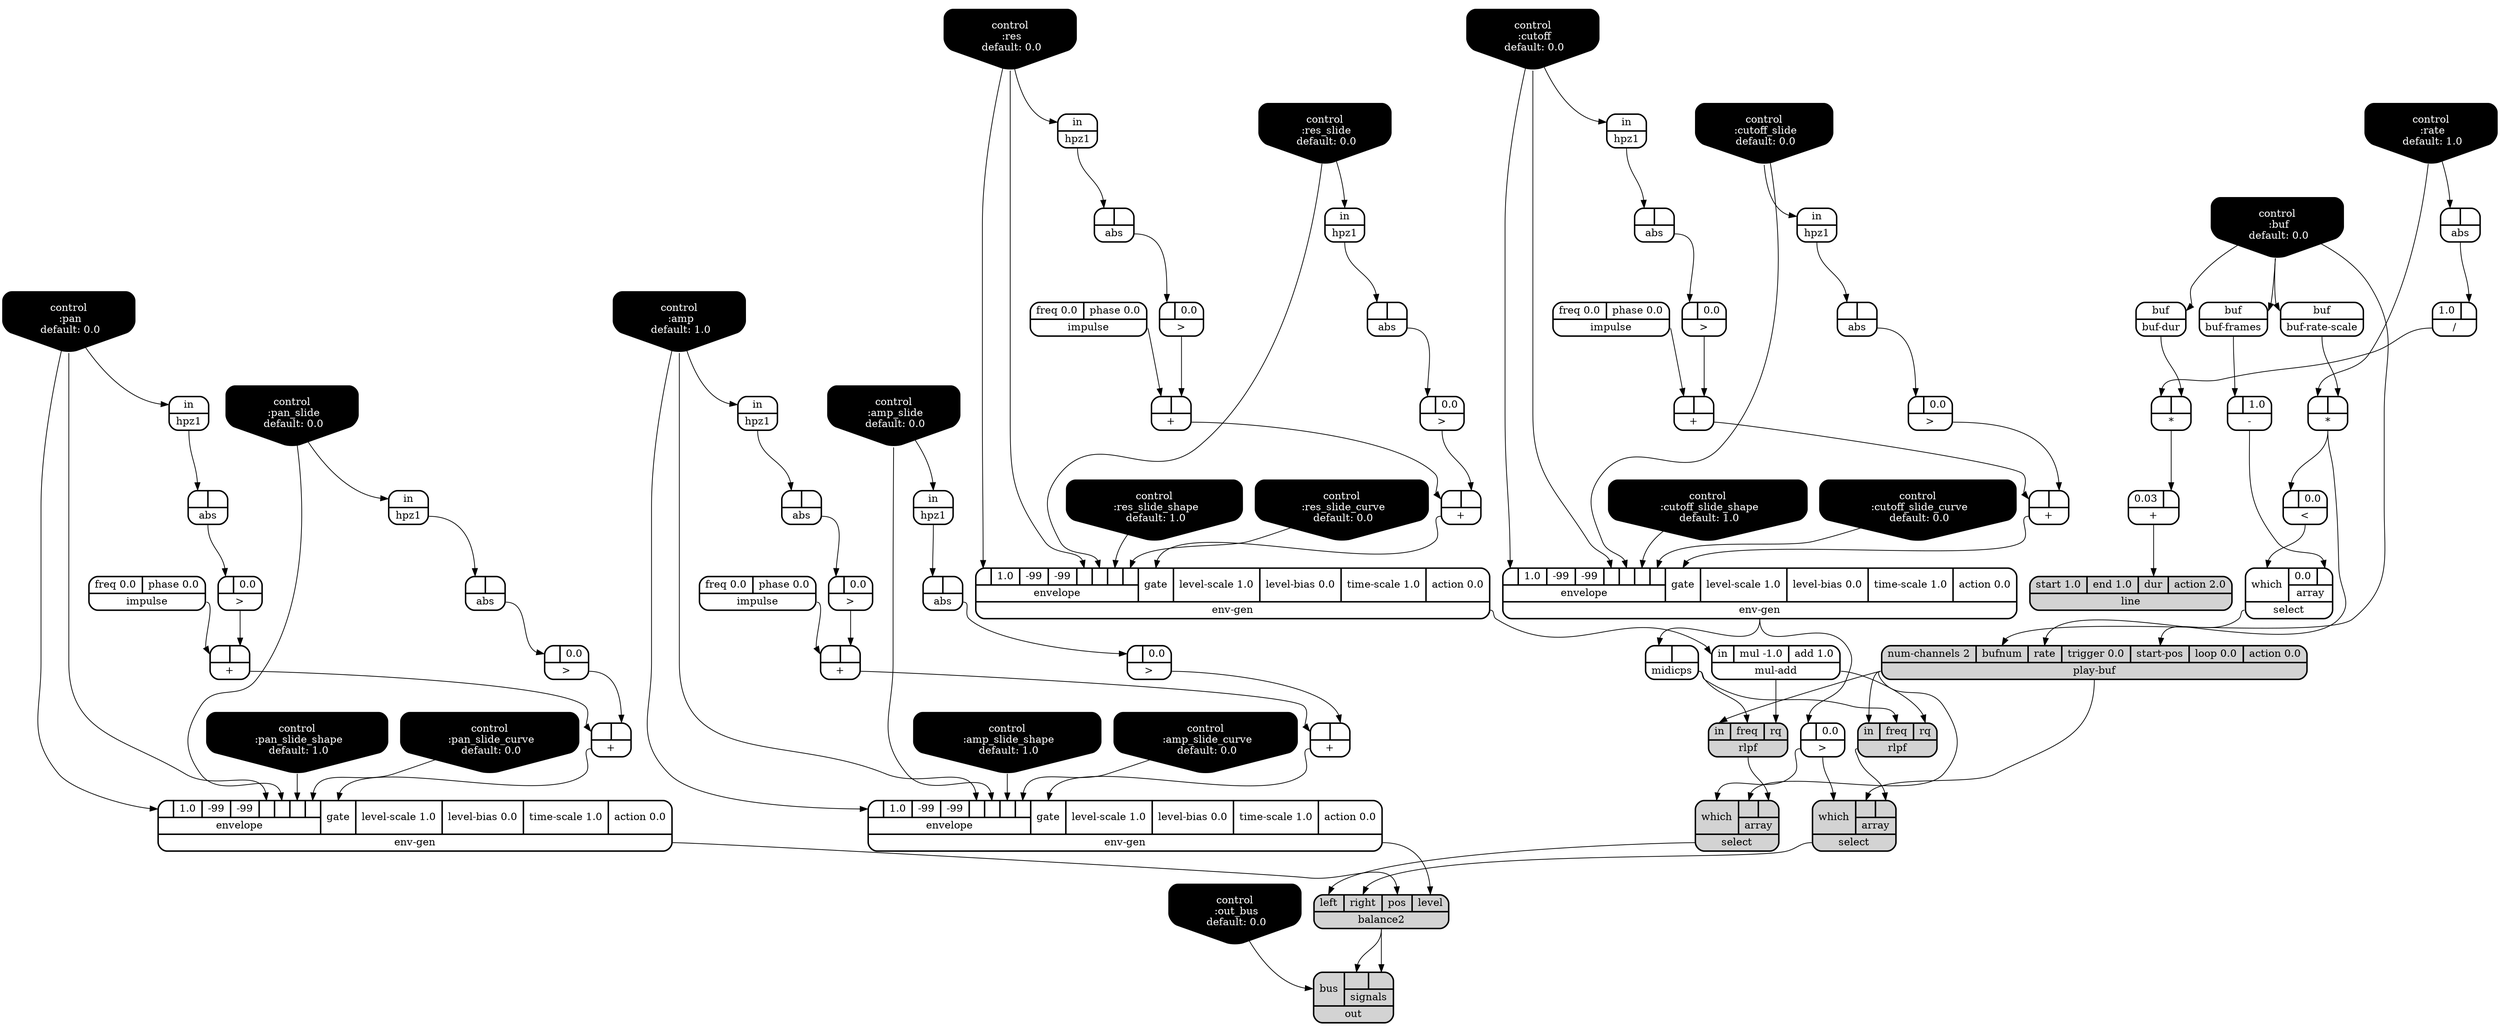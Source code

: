 digraph synthdef {
21 [label = "{{ <a> |<b> } |<__UG_NAME__>* }" style="bold, rounded" shape=record rankdir=LR];
78 [label = "{{ <a> |<b> } |<__UG_NAME__>* }" style="bold, rounded" shape=record rankdir=LR];
31 [label = "{{ <a> |<b> } |<__UG_NAME__>+ }" style="bold, rounded" shape=record rankdir=LR];
35 [label = "{{ <a> |<b> } |<__UG_NAME__>+ }" style="bold, rounded" shape=record rankdir=LR];
42 [label = "{{ <a> |<b> } |<__UG_NAME__>+ }" style="bold, rounded" shape=record rankdir=LR];
45 [label = "{{ <a> |<b> } |<__UG_NAME__>+ }" style="bold, rounded" shape=record rankdir=LR];
58 [label = "{{ <a> |<b> } |<__UG_NAME__>+ }" style="bold, rounded" shape=record rankdir=LR];
62 [label = "{{ <a> |<b> } |<__UG_NAME__>+ }" style="bold, rounded" shape=record rankdir=LR];
68 [label = "{{ <a> |<b> } |<__UG_NAME__>+ }" style="bold, rounded" shape=record rankdir=LR];
69 [label = "{{ <a> |<b> } |<__UG_NAME__>+ }" style="bold, rounded" shape=record rankdir=LR];
79 [label = "{{ <a> 0.03|<b> } |<__UG_NAME__>+ }" style="bold, rounded" shape=record rankdir=LR];
24 [label = "{{ <a> |<b> 1.0} |<__UG_NAME__>- }" style="bold, rounded" shape=record rankdir=LR];
76 [label = "{{ <a> 1.0|<b> } |<__UG_NAME__>/ }" style="bold, rounded" shape=record rankdir=LR];
22 [label = "{{ <a> |<b> 0.0} |<__UG_NAME__>\< }" style="bold, rounded" shape=record rankdir=LR];
30 [label = "{{ <a> |<b> 0.0} |<__UG_NAME__>\> }" style="bold, rounded" shape=record rankdir=LR];
34 [label = "{{ <a> |<b> 0.0} |<__UG_NAME__>\> }" style="bold, rounded" shape=record rankdir=LR];
41 [label = "{{ <a> |<b> 0.0} |<__UG_NAME__>\> }" style="bold, rounded" shape=record rankdir=LR];
44 [label = "{{ <a> |<b> 0.0} |<__UG_NAME__>\> }" style="bold, rounded" shape=record rankdir=LR];
50 [label = "{{ <a> |<b> 0.0} |<__UG_NAME__>\> }" style="bold, rounded" shape=record rankdir=LR];
52 [label = "{{ <a> |<b> 0.0} |<__UG_NAME__>\> }" style="bold, rounded" shape=record rankdir=LR];
57 [label = "{{ <a> |<b> 0.0} |<__UG_NAME__>\> }" style="bold, rounded" shape=record rankdir=LR];
61 [label = "{{ <a> |<b> 0.0} |<__UG_NAME__>\> }" style="bold, rounded" shape=record rankdir=LR];
66 [label = "{{ <a> |<b> 0.0} |<__UG_NAME__>\> }" style="bold, rounded" shape=record rankdir=LR];
29 [label = "{{ <a> |<b> } |<__UG_NAME__>abs }" style="bold, rounded" shape=record rankdir=LR];
33 [label = "{{ <a> |<b> } |<__UG_NAME__>abs }" style="bold, rounded" shape=record rankdir=LR];
40 [label = "{{ <a> |<b> } |<__UG_NAME__>abs }" style="bold, rounded" shape=record rankdir=LR];
43 [label = "{{ <a> |<b> } |<__UG_NAME__>abs }" style="bold, rounded" shape=record rankdir=LR];
51 [label = "{{ <a> |<b> } |<__UG_NAME__>abs }" style="bold, rounded" shape=record rankdir=LR];
56 [label = "{{ <a> |<b> } |<__UG_NAME__>abs }" style="bold, rounded" shape=record rankdir=LR];
60 [label = "{{ <a> |<b> } |<__UG_NAME__>abs }" style="bold, rounded" shape=record rankdir=LR];
65 [label = "{{ <a> |<b> } |<__UG_NAME__>abs }" style="bold, rounded" shape=record rankdir=LR];
75 [label = "{{ <a> |<b> } |<__UG_NAME__>abs }" style="bold, rounded" shape=record rankdir=LR];
73 [label = "{{ <left> left|<right> right|<pos> pos|<level> level} |<__UG_NAME__>balance2 }" style="filled, bold, rounded"  shape=record rankdir=LR];
77 [label = "{{ <buf> buf} |<__UG_NAME__>buf-dur }" style="bold, rounded" shape=record rankdir=LR];
23 [label = "{{ <buf> buf} |<__UG_NAME__>buf-frames }" style="bold, rounded" shape=record rankdir=LR];
20 [label = "{{ <buf> buf} |<__UG_NAME__>buf-rate-scale }" style="bold, rounded" shape=record rankdir=LR];
0 [label = "control
 :buf
 default: 0.0" shape=invhouse style="rounded, filled, bold" fillcolor=black fontcolor=white ]; 
1 [label = "control
 :amp
 default: 1.0" shape=invhouse style="rounded, filled, bold" fillcolor=black fontcolor=white ]; 
2 [label = "control
 :amp_slide
 default: 0.0" shape=invhouse style="rounded, filled, bold" fillcolor=black fontcolor=white ]; 
3 [label = "control
 :amp_slide_shape
 default: 1.0" shape=invhouse style="rounded, filled, bold" fillcolor=black fontcolor=white ]; 
4 [label = "control
 :amp_slide_curve
 default: 0.0" shape=invhouse style="rounded, filled, bold" fillcolor=black fontcolor=white ]; 
5 [label = "control
 :pan
 default: 0.0" shape=invhouse style="rounded, filled, bold" fillcolor=black fontcolor=white ]; 
6 [label = "control
 :pan_slide
 default: 0.0" shape=invhouse style="rounded, filled, bold" fillcolor=black fontcolor=white ]; 
7 [label = "control
 :pan_slide_shape
 default: 1.0" shape=invhouse style="rounded, filled, bold" fillcolor=black fontcolor=white ]; 
8 [label = "control
 :pan_slide_curve
 default: 0.0" shape=invhouse style="rounded, filled, bold" fillcolor=black fontcolor=white ]; 
9 [label = "control
 :cutoff
 default: 0.0" shape=invhouse style="rounded, filled, bold" fillcolor=black fontcolor=white ]; 
10 [label = "control
 :cutoff_slide
 default: 0.0" shape=invhouse style="rounded, filled, bold" fillcolor=black fontcolor=white ]; 
11 [label = "control
 :cutoff_slide_shape
 default: 1.0" shape=invhouse style="rounded, filled, bold" fillcolor=black fontcolor=white ]; 
12 [label = "control
 :cutoff_slide_curve
 default: 0.0" shape=invhouse style="rounded, filled, bold" fillcolor=black fontcolor=white ]; 
13 [label = "control
 :res
 default: 0.0" shape=invhouse style="rounded, filled, bold" fillcolor=black fontcolor=white ]; 
14 [label = "control
 :res_slide
 default: 0.0" shape=invhouse style="rounded, filled, bold" fillcolor=black fontcolor=white ]; 
15 [label = "control
 :res_slide_shape
 default: 1.0" shape=invhouse style="rounded, filled, bold" fillcolor=black fontcolor=white ]; 
16 [label = "control
 :res_slide_curve
 default: 0.0" shape=invhouse style="rounded, filled, bold" fillcolor=black fontcolor=white ]; 
17 [label = "control
 :rate
 default: 1.0" shape=invhouse style="rounded, filled, bold" fillcolor=black fontcolor=white ]; 
18 [label = "control
 :out_bus
 default: 0.0" shape=invhouse style="rounded, filled, bold" fillcolor=black fontcolor=white ]; 
36 [label = "{{ {{<envelope___control___0>|1.0|-99|-99|<envelope___control___4>|<envelope___control___5>|<envelope___control___6>|<envelope___control___7>}|envelope}|<gate> gate|<level____scale> level-scale 1.0|<level____bias> level-bias 0.0|<time____scale> time-scale 1.0|<action> action 0.0} |<__UG_NAME__>env-gen }" style="bold, rounded" shape=record rankdir=LR];
46 [label = "{{ {{<envelope___control___0>|1.0|-99|-99|<envelope___control___4>|<envelope___control___5>|<envelope___control___6>|<envelope___control___7>}|envelope}|<gate> gate|<level____scale> level-scale 1.0|<level____bias> level-bias 0.0|<time____scale> time-scale 1.0|<action> action 0.0} |<__UG_NAME__>env-gen }" style="bold, rounded" shape=record rankdir=LR];
63 [label = "{{ {{<envelope___control___0>|1.0|-99|-99|<envelope___control___4>|<envelope___control___5>|<envelope___control___6>|<envelope___control___7>}|envelope}|<gate> gate|<level____scale> level-scale 1.0|<level____bias> level-bias 0.0|<time____scale> time-scale 1.0|<action> action 0.0} |<__UG_NAME__>env-gen }" style="bold, rounded" shape=record rankdir=LR];
70 [label = "{{ {{<envelope___control___0>|1.0|-99|-99|<envelope___control___4>|<envelope___control___5>|<envelope___control___6>|<envelope___control___7>}|envelope}|<gate> gate|<level____scale> level-scale 1.0|<level____bias> level-bias 0.0|<time____scale> time-scale 1.0|<action> action 0.0} |<__UG_NAME__>env-gen }" style="bold, rounded" shape=record rankdir=LR];
19 [label = "{{ <in> in} |<__UG_NAME__>hpz1 }" style="bold, rounded" shape=record rankdir=LR];
28 [label = "{{ <in> in} |<__UG_NAME__>hpz1 }" style="bold, rounded" shape=record rankdir=LR];
32 [label = "{{ <in> in} |<__UG_NAME__>hpz1 }" style="bold, rounded" shape=record rankdir=LR];
39 [label = "{{ <in> in} |<__UG_NAME__>hpz1 }" style="bold, rounded" shape=record rankdir=LR];
49 [label = "{{ <in> in} |<__UG_NAME__>hpz1 }" style="bold, rounded" shape=record rankdir=LR];
55 [label = "{{ <in> in} |<__UG_NAME__>hpz1 }" style="bold, rounded" shape=record rankdir=LR];
59 [label = "{{ <in> in} |<__UG_NAME__>hpz1 }" style="bold, rounded" shape=record rankdir=LR];
64 [label = "{{ <in> in} |<__UG_NAME__>hpz1 }" style="bold, rounded" shape=record rankdir=LR];
27 [label = "{{ <freq> freq 0.0|<phase> phase 0.0} |<__UG_NAME__>impulse }" style="bold, rounded" shape=record rankdir=LR];
38 [label = "{{ <freq> freq 0.0|<phase> phase 0.0} |<__UG_NAME__>impulse }" style="bold, rounded" shape=record rankdir=LR];
54 [label = "{{ <freq> freq 0.0|<phase> phase 0.0} |<__UG_NAME__>impulse }" style="bold, rounded" shape=record rankdir=LR];
67 [label = "{{ <freq> freq 0.0|<phase> phase 0.0} |<__UG_NAME__>impulse }" style="bold, rounded" shape=record rankdir=LR];
80 [label = "{{ <start> start 1.0|<end> end 1.0|<dur> dur|<action> action 2.0} |<__UG_NAME__>line }" style="filled, bold, rounded"  shape=record rankdir=LR];
37 [label = "{{ <a> |<b> } |<__UG_NAME__>midicps }" style="bold, rounded" shape=record rankdir=LR];
47 [label = "{{ <in> in|<mul> mul -1.0|<add> add 1.0} |<__UG_NAME__>mul-add }" style="bold, rounded" shape=record rankdir=LR];
74 [label = "{{ <bus> bus|{{<signals___balance2___0>|<signals___balance2___1>}|signals}} |<__UG_NAME__>out }" style="filled, bold, rounded"  shape=record rankdir=LR];
26 [label = "{{ <num____channels> num-channels 2|<bufnum> bufnum|<rate> rate|<trigger> trigger 0.0|<start____pos> start-pos|<loop> loop 0.0|<action> action 0.0} |<__UG_NAME__>play-buf }" style="filled, bold, rounded"  shape=record rankdir=LR];
48 [label = "{{ <in> in|<freq> freq|<rq> rq} |<__UG_NAME__>rlpf }" style="filled, bold, rounded"  shape=record rankdir=LR];
71 [label = "{{ <in> in|<freq> freq|<rq> rq} |<__UG_NAME__>rlpf }" style="filled, bold, rounded"  shape=record rankdir=LR];
25 [label = "{{ <which> which|{{0.0|<array___binary____op____u____gen___1>}|array}} |<__UG_NAME__>select }" style="bold, rounded" shape=record rankdir=LR];
53 [label = "{{ <which> which|{{<array___play____buf___0>|<array___rlpf___1>}|array}} |<__UG_NAME__>select }" style="filled, bold, rounded"  shape=record rankdir=LR];
72 [label = "{{ <which> which|{{<array___play____buf___0>|<array___rlpf___1>}|array}} |<__UG_NAME__>select }" style="filled, bold, rounded"  shape=record rankdir=LR];

20:__UG_NAME__ -> 21:b ;
17:__UG_NAME__ -> 21:a ;
77:__UG_NAME__ -> 78:b ;
76:__UG_NAME__ -> 78:a ;
30:__UG_NAME__ -> 31:b ;
27:__UG_NAME__ -> 31:a ;
34:__UG_NAME__ -> 35:b ;
31:__UG_NAME__ -> 35:a ;
41:__UG_NAME__ -> 42:b ;
38:__UG_NAME__ -> 42:a ;
44:__UG_NAME__ -> 45:b ;
42:__UG_NAME__ -> 45:a ;
57:__UG_NAME__ -> 58:b ;
54:__UG_NAME__ -> 58:a ;
61:__UG_NAME__ -> 62:b ;
58:__UG_NAME__ -> 62:a ;
52:__UG_NAME__ -> 68:b ;
67:__UG_NAME__ -> 68:a ;
66:__UG_NAME__ -> 69:b ;
68:__UG_NAME__ -> 69:a ;
78:__UG_NAME__ -> 79:b ;
23:__UG_NAME__ -> 24:a ;
75:__UG_NAME__ -> 76:b ;
21:__UG_NAME__ -> 22:a ;
29:__UG_NAME__ -> 30:a ;
33:__UG_NAME__ -> 34:a ;
40:__UG_NAME__ -> 41:a ;
43:__UG_NAME__ -> 44:a ;
36:__UG_NAME__ -> 50:a ;
51:__UG_NAME__ -> 52:a ;
56:__UG_NAME__ -> 57:a ;
60:__UG_NAME__ -> 61:a ;
65:__UG_NAME__ -> 66:a ;
28:__UG_NAME__ -> 29:a ;
32:__UG_NAME__ -> 33:a ;
39:__UG_NAME__ -> 40:a ;
19:__UG_NAME__ -> 43:a ;
49:__UG_NAME__ -> 51:a ;
55:__UG_NAME__ -> 56:a ;
59:__UG_NAME__ -> 60:a ;
64:__UG_NAME__ -> 65:a ;
17:__UG_NAME__ -> 75:a ;
70:__UG_NAME__ -> 73:level ;
63:__UG_NAME__ -> 73:pos ;
72:__UG_NAME__ -> 73:right ;
53:__UG_NAME__ -> 73:left ;
0:__UG_NAME__ -> 77:buf ;
0:__UG_NAME__ -> 23:buf ;
0:__UG_NAME__ -> 20:buf ;
35:__UG_NAME__ -> 36:gate ;
9:__UG_NAME__ -> 36:envelope___control___0 ;
9:__UG_NAME__ -> 36:envelope___control___4 ;
10:__UG_NAME__ -> 36:envelope___control___5 ;
11:__UG_NAME__ -> 36:envelope___control___6 ;
12:__UG_NAME__ -> 36:envelope___control___7 ;
45:__UG_NAME__ -> 46:gate ;
13:__UG_NAME__ -> 46:envelope___control___0 ;
13:__UG_NAME__ -> 46:envelope___control___4 ;
14:__UG_NAME__ -> 46:envelope___control___5 ;
15:__UG_NAME__ -> 46:envelope___control___6 ;
16:__UG_NAME__ -> 46:envelope___control___7 ;
62:__UG_NAME__ -> 63:gate ;
5:__UG_NAME__ -> 63:envelope___control___0 ;
5:__UG_NAME__ -> 63:envelope___control___4 ;
6:__UG_NAME__ -> 63:envelope___control___5 ;
7:__UG_NAME__ -> 63:envelope___control___6 ;
8:__UG_NAME__ -> 63:envelope___control___7 ;
69:__UG_NAME__ -> 70:gate ;
1:__UG_NAME__ -> 70:envelope___control___0 ;
1:__UG_NAME__ -> 70:envelope___control___4 ;
2:__UG_NAME__ -> 70:envelope___control___5 ;
3:__UG_NAME__ -> 70:envelope___control___6 ;
4:__UG_NAME__ -> 70:envelope___control___7 ;
14:__UG_NAME__ -> 19:in ;
9:__UG_NAME__ -> 28:in ;
10:__UG_NAME__ -> 32:in ;
13:__UG_NAME__ -> 39:in ;
1:__UG_NAME__ -> 49:in ;
5:__UG_NAME__ -> 55:in ;
6:__UG_NAME__ -> 59:in ;
2:__UG_NAME__ -> 64:in ;
79:__UG_NAME__ -> 80:dur ;
36:__UG_NAME__ -> 37:a ;
46:__UG_NAME__ -> 47:in ;
73:__UG_NAME__ -> 74:signals___balance2___0 ;
73:__UG_NAME__ -> 74:signals___balance2___1 ;
18:__UG_NAME__ -> 74:bus ;
25:__UG_NAME__ -> 26:start____pos ;
21:__UG_NAME__ -> 26:rate ;
0:__UG_NAME__ -> 26:bufnum ;
47:__UG_NAME__ -> 48:rq ;
37:__UG_NAME__ -> 48:freq ;
26:__UG_NAME__ -> 48:in ;
47:__UG_NAME__ -> 71:rq ;
37:__UG_NAME__ -> 71:freq ;
26:__UG_NAME__ -> 71:in ;
24:__UG_NAME__ -> 25:array___binary____op____u____gen___1 ;
22:__UG_NAME__ -> 25:which ;
26:__UG_NAME__ -> 53:array___play____buf___0 ;
48:__UG_NAME__ -> 53:array___rlpf___1 ;
50:__UG_NAME__ -> 53:which ;
26:__UG_NAME__ -> 72:array___play____buf___0 ;
71:__UG_NAME__ -> 72:array___rlpf___1 ;
50:__UG_NAME__ -> 72:which ;

}
